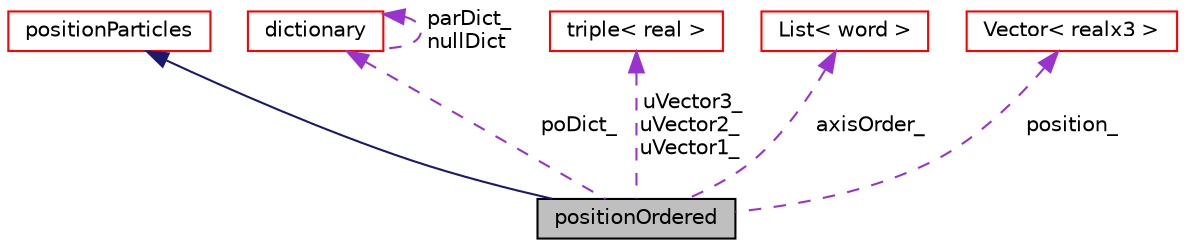 digraph "positionOrdered"
{
 // LATEX_PDF_SIZE
  edge [fontname="Helvetica",fontsize="10",labelfontname="Helvetica",labelfontsize="10"];
  node [fontname="Helvetica",fontsize="10",shape=record];
  Node1 [label="positionOrdered",height=0.2,width=0.4,color="black", fillcolor="grey75", style="filled", fontcolor="black",tooltip=" "];
  Node2 -> Node1 [dir="back",color="midnightblue",fontsize="10",style="solid",fontname="Helvetica"];
  Node2 [label="positionParticles",height=0.2,width=0.4,color="red", fillcolor="white", style="filled",URL="$classpFlow_1_1positionParticles.html",tooltip=" "];
  Node8 -> Node1 [dir="back",color="darkorchid3",fontsize="10",style="dashed",label=" poDict_" ,fontname="Helvetica"];
  Node8 [label="dictionary",height=0.2,width=0.4,color="red", fillcolor="white", style="filled",URL="$classpFlow_1_1dictionary.html",tooltip="Dictionary holds a set of data entries or sub-dictionaries that are enclosed in a curely braces or ar..."];
  Node8 -> Node8 [dir="back",color="darkorchid3",fontsize="10",style="dashed",label=" parDict_\nnullDict" ,fontname="Helvetica"];
  Node17 -> Node1 [dir="back",color="darkorchid3",fontsize="10",style="dashed",label=" uVector3_\nuVector2_\nuVector1_" ,fontname="Helvetica"];
  Node17 [label="triple\< real \>",height=0.2,width=0.4,color="red", fillcolor="white", style="filled",URL="$classpFlow_1_1triple.html",tooltip=" "];
  Node19 -> Node1 [dir="back",color="darkorchid3",fontsize="10",style="dashed",label=" axisOrder_" ,fontname="Helvetica"];
  Node19 [label="List\< word \>",height=0.2,width=0.4,color="red", fillcolor="white", style="filled",URL="$classpFlow_1_1List.html",tooltip=" "];
  Node21 -> Node1 [dir="back",color="darkorchid3",fontsize="10",style="dashed",label=" position_" ,fontname="Helvetica"];
  Node21 [label="Vector\< realx3 \>",height=0.2,width=0.4,color="red", fillcolor="white", style="filled",URL="$classpFlow_1_1Vector.html",tooltip=" "];
}
